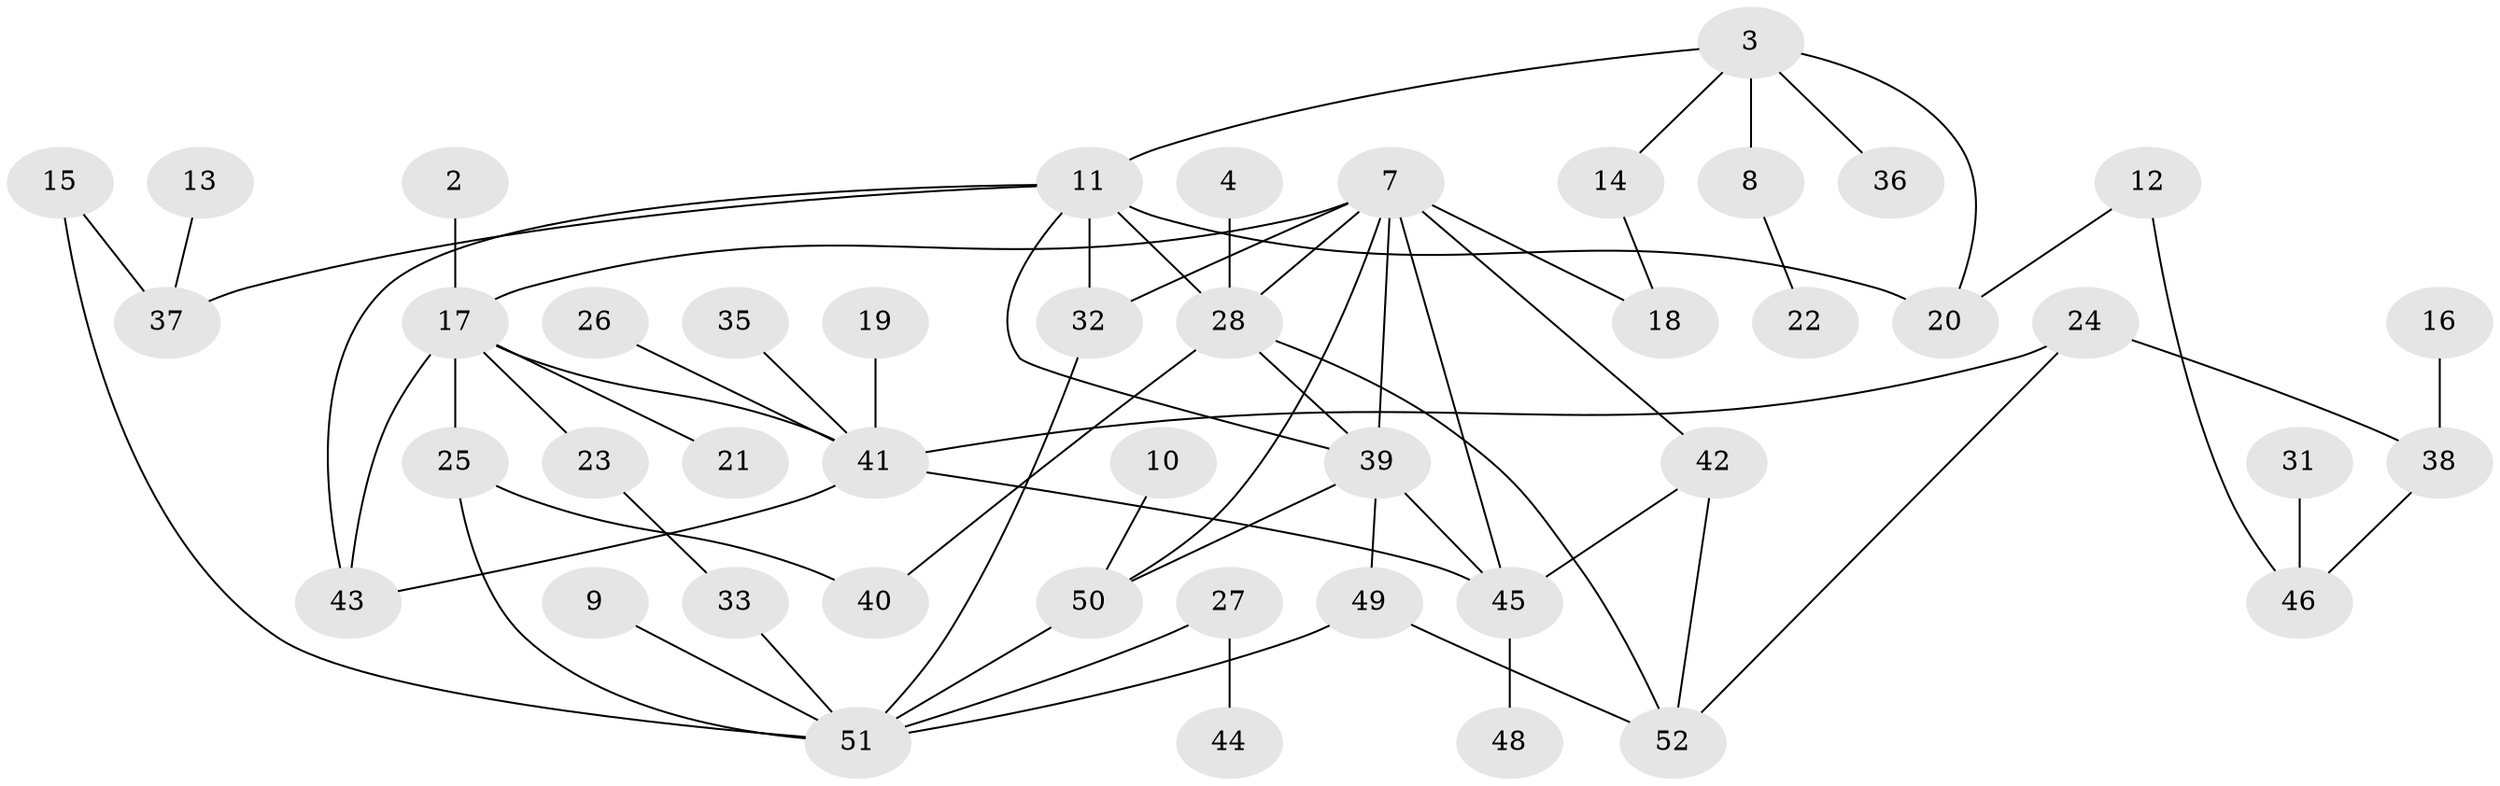 // original degree distribution, {2: 0.2692307692307692, 0: 0.057692307692307696, 1: 0.28846153846153844, 4: 0.125, 3: 0.20192307692307693, 6: 0.019230769230769232, 5: 0.028846153846153848, 8: 0.009615384615384616}
// Generated by graph-tools (version 1.1) at 2025/49/03/09/25 03:49:13]
// undirected, 45 vertices, 65 edges
graph export_dot {
graph [start="1"]
  node [color=gray90,style=filled];
  2;
  3;
  4;
  7;
  8;
  9;
  10;
  11;
  12;
  13;
  14;
  15;
  16;
  17;
  18;
  19;
  20;
  21;
  22;
  23;
  24;
  25;
  26;
  27;
  28;
  31;
  32;
  33;
  35;
  36;
  37;
  38;
  39;
  40;
  41;
  42;
  43;
  44;
  45;
  46;
  48;
  49;
  50;
  51;
  52;
  2 -- 17 [weight=1.0];
  3 -- 8 [weight=1.0];
  3 -- 11 [weight=1.0];
  3 -- 14 [weight=1.0];
  3 -- 20 [weight=1.0];
  3 -- 36 [weight=1.0];
  4 -- 28 [weight=1.0];
  7 -- 17 [weight=1.0];
  7 -- 18 [weight=1.0];
  7 -- 28 [weight=1.0];
  7 -- 32 [weight=1.0];
  7 -- 39 [weight=1.0];
  7 -- 42 [weight=1.0];
  7 -- 45 [weight=1.0];
  7 -- 50 [weight=1.0];
  8 -- 22 [weight=1.0];
  9 -- 51 [weight=1.0];
  10 -- 50 [weight=1.0];
  11 -- 20 [weight=1.0];
  11 -- 28 [weight=1.0];
  11 -- 32 [weight=1.0];
  11 -- 37 [weight=1.0];
  11 -- 39 [weight=1.0];
  11 -- 43 [weight=1.0];
  12 -- 20 [weight=1.0];
  12 -- 46 [weight=1.0];
  13 -- 37 [weight=1.0];
  14 -- 18 [weight=1.0];
  15 -- 37 [weight=1.0];
  15 -- 51 [weight=1.0];
  16 -- 38 [weight=1.0];
  17 -- 21 [weight=1.0];
  17 -- 23 [weight=1.0];
  17 -- 25 [weight=1.0];
  17 -- 41 [weight=1.0];
  17 -- 43 [weight=1.0];
  19 -- 41 [weight=1.0];
  23 -- 33 [weight=1.0];
  24 -- 38 [weight=1.0];
  24 -- 41 [weight=1.0];
  24 -- 52 [weight=1.0];
  25 -- 40 [weight=1.0];
  25 -- 51 [weight=1.0];
  26 -- 41 [weight=1.0];
  27 -- 44 [weight=1.0];
  27 -- 51 [weight=1.0];
  28 -- 39 [weight=1.0];
  28 -- 40 [weight=1.0];
  28 -- 52 [weight=1.0];
  31 -- 46 [weight=1.0];
  32 -- 51 [weight=1.0];
  33 -- 51 [weight=1.0];
  35 -- 41 [weight=1.0];
  38 -- 46 [weight=1.0];
  39 -- 45 [weight=1.0];
  39 -- 49 [weight=1.0];
  39 -- 50 [weight=1.0];
  41 -- 43 [weight=1.0];
  41 -- 45 [weight=1.0];
  42 -- 45 [weight=1.0];
  42 -- 52 [weight=1.0];
  45 -- 48 [weight=1.0];
  49 -- 51 [weight=1.0];
  49 -- 52 [weight=1.0];
  50 -- 51 [weight=1.0];
}
